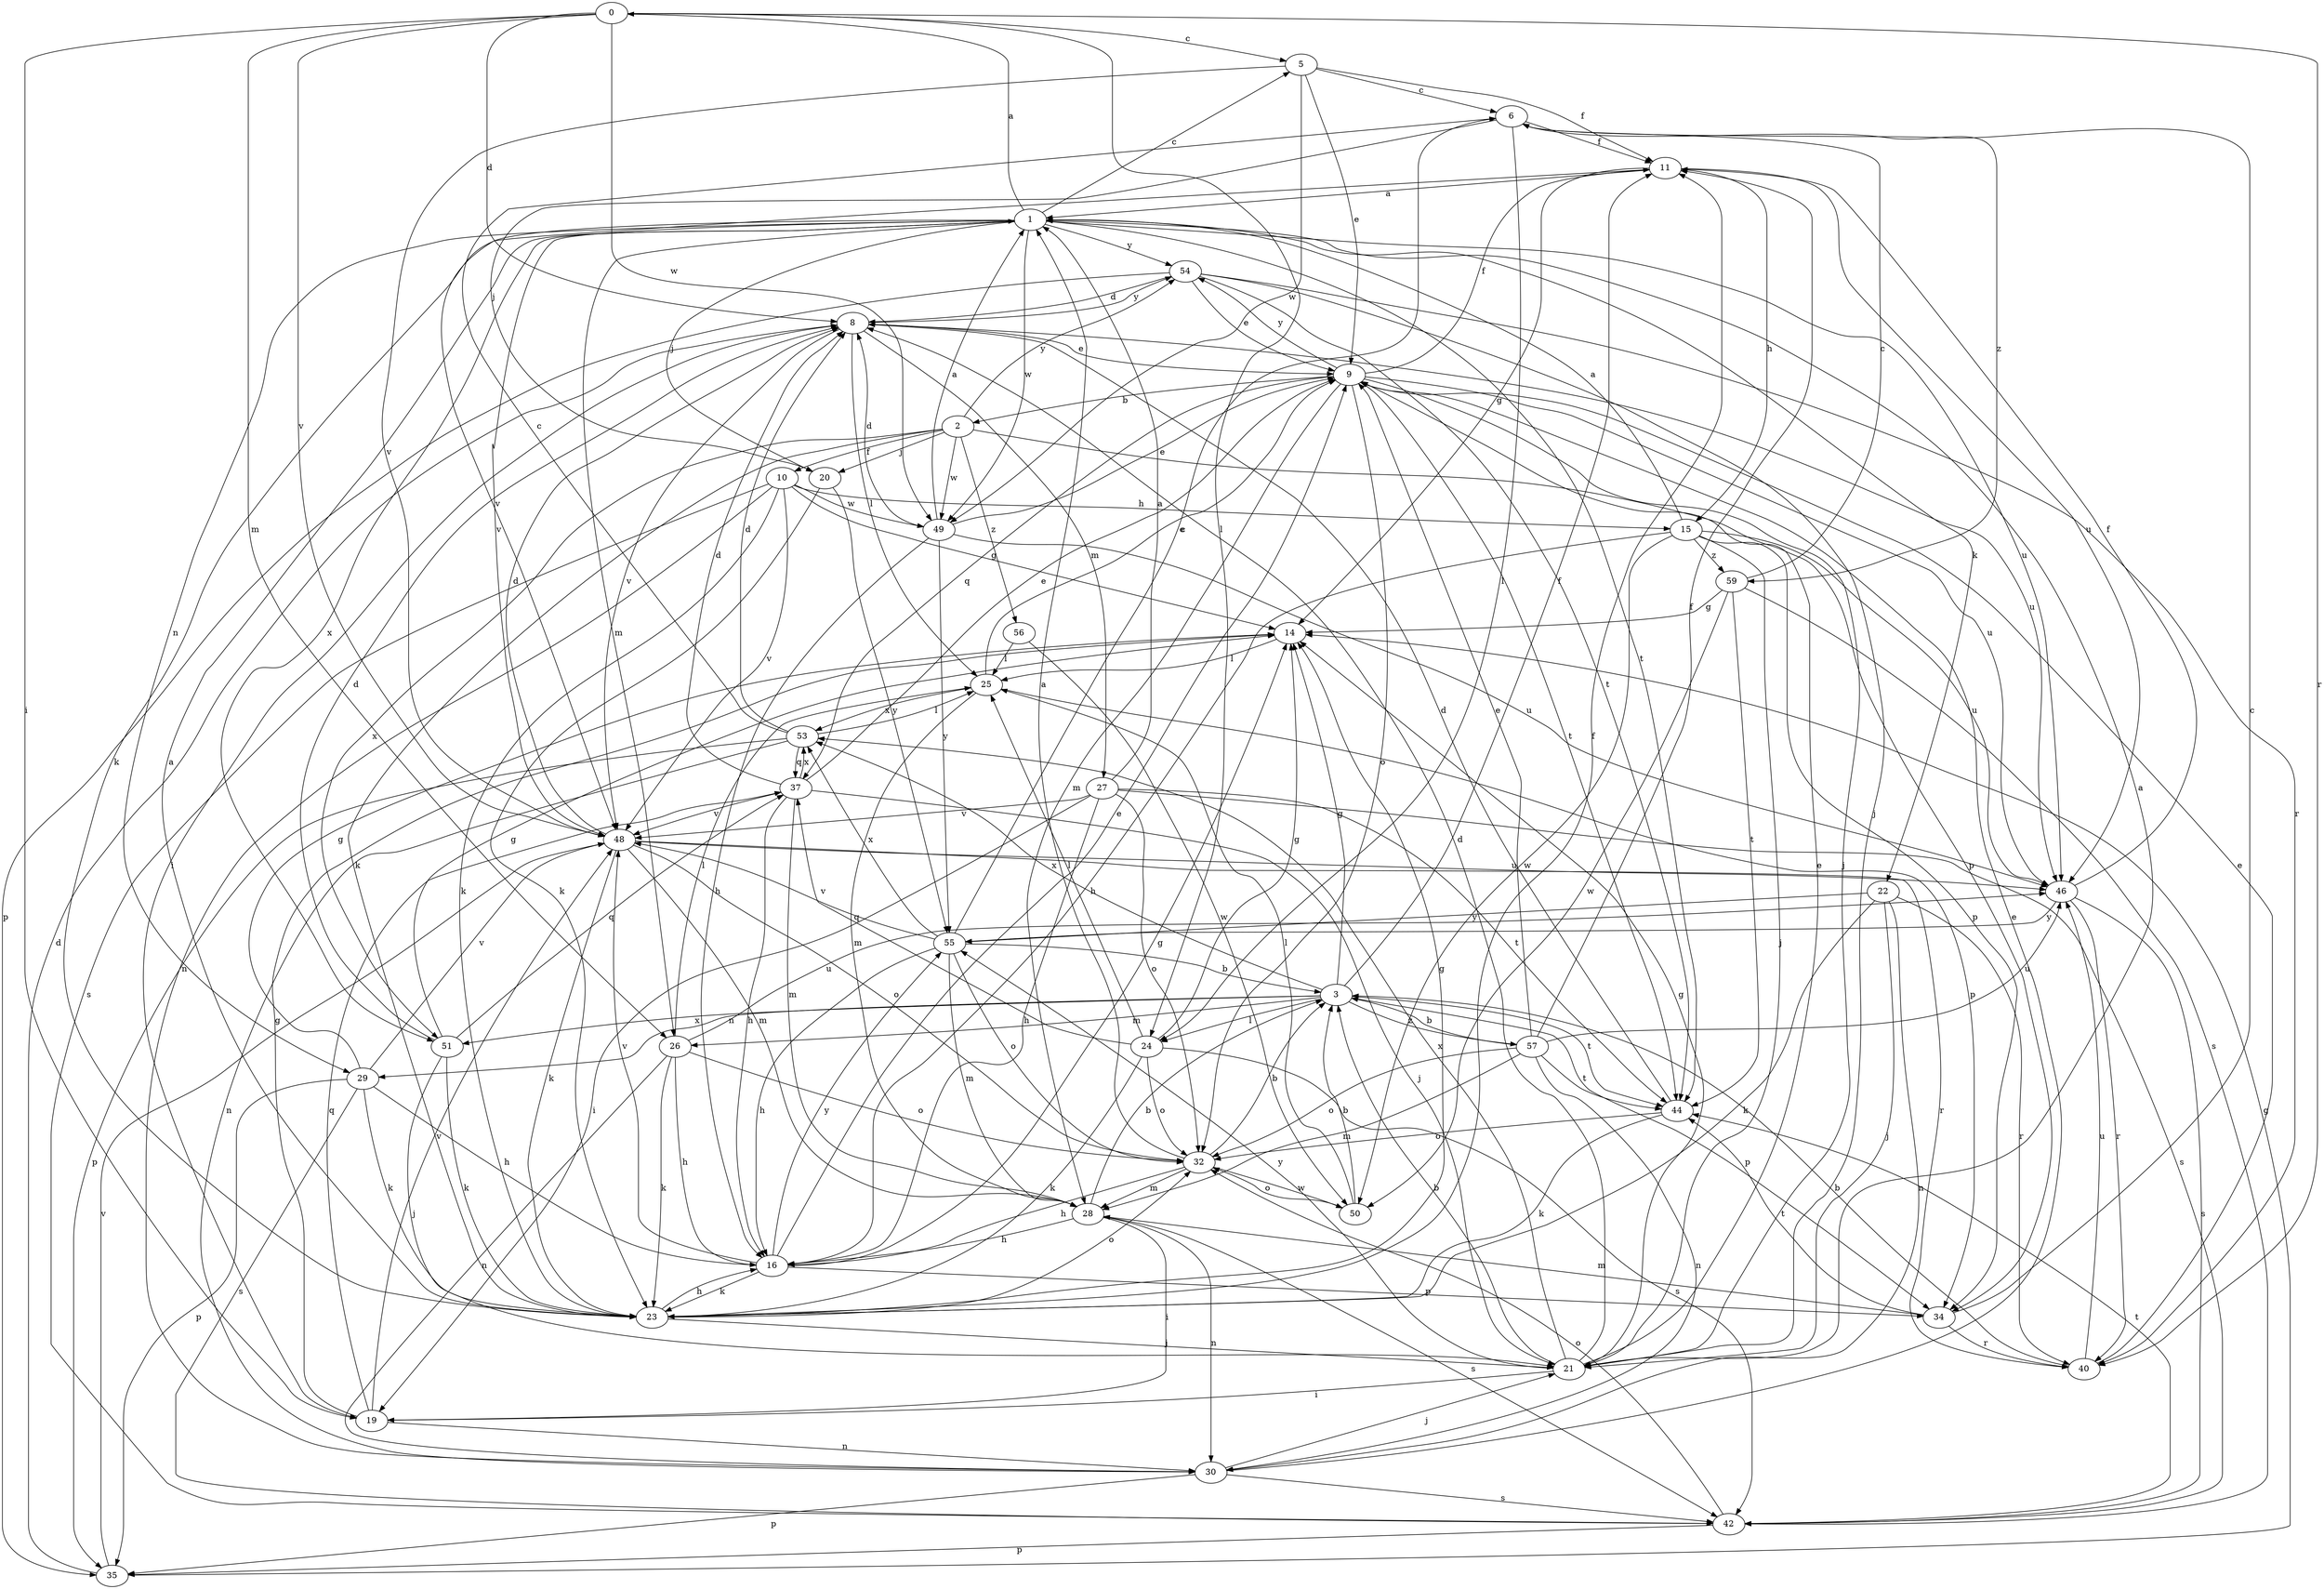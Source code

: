 strict digraph  {
0;
1;
2;
3;
5;
6;
8;
9;
10;
11;
14;
15;
16;
19;
20;
21;
22;
23;
24;
25;
26;
27;
28;
29;
30;
32;
34;
35;
37;
40;
42;
44;
46;
48;
49;
50;
51;
53;
54;
55;
56;
57;
59;
0 -> 5  [label=c];
0 -> 8  [label=d];
0 -> 19  [label=i];
0 -> 24  [label=l];
0 -> 26  [label=m];
0 -> 40  [label=r];
0 -> 48  [label=v];
0 -> 49  [label=w];
1 -> 0  [label=a];
1 -> 5  [label=c];
1 -> 20  [label=j];
1 -> 22  [label=k];
1 -> 23  [label=k];
1 -> 26  [label=m];
1 -> 29  [label=n];
1 -> 44  [label=t];
1 -> 46  [label=u];
1 -> 48  [label=v];
1 -> 49  [label=w];
1 -> 51  [label=x];
1 -> 54  [label=y];
2 -> 10  [label=f];
2 -> 20  [label=j];
2 -> 23  [label=k];
2 -> 34  [label=p];
2 -> 49  [label=w];
2 -> 51  [label=x];
2 -> 54  [label=y];
2 -> 56  [label=z];
3 -> 11  [label=f];
3 -> 14  [label=g];
3 -> 24  [label=l];
3 -> 26  [label=m];
3 -> 29  [label=n];
3 -> 34  [label=p];
3 -> 44  [label=t];
3 -> 51  [label=x];
3 -> 53  [label=x];
3 -> 57  [label=z];
5 -> 6  [label=c];
5 -> 9  [label=e];
5 -> 11  [label=f];
5 -> 48  [label=v];
5 -> 49  [label=w];
6 -> 11  [label=f];
6 -> 20  [label=j];
6 -> 24  [label=l];
6 -> 59  [label=z];
8 -> 9  [label=e];
8 -> 19  [label=i];
8 -> 25  [label=l];
8 -> 27  [label=m];
8 -> 46  [label=u];
8 -> 48  [label=v];
8 -> 54  [label=y];
9 -> 2  [label=b];
9 -> 11  [label=f];
9 -> 21  [label=j];
9 -> 28  [label=m];
9 -> 32  [label=o];
9 -> 37  [label=q];
9 -> 44  [label=t];
9 -> 46  [label=u];
9 -> 54  [label=y];
10 -> 14  [label=g];
10 -> 15  [label=h];
10 -> 23  [label=k];
10 -> 30  [label=n];
10 -> 42  [label=s];
10 -> 48  [label=v];
10 -> 49  [label=w];
11 -> 1  [label=a];
11 -> 14  [label=g];
11 -> 15  [label=h];
11 -> 46  [label=u];
11 -> 48  [label=v];
14 -> 25  [label=l];
15 -> 1  [label=a];
15 -> 16  [label=h];
15 -> 21  [label=j];
15 -> 34  [label=p];
15 -> 46  [label=u];
15 -> 50  [label=w];
15 -> 59  [label=z];
16 -> 9  [label=e];
16 -> 14  [label=g];
16 -> 23  [label=k];
16 -> 34  [label=p];
16 -> 48  [label=v];
16 -> 55  [label=y];
19 -> 14  [label=g];
19 -> 30  [label=n];
19 -> 37  [label=q];
19 -> 48  [label=v];
20 -> 23  [label=k];
20 -> 55  [label=y];
21 -> 1  [label=a];
21 -> 3  [label=b];
21 -> 8  [label=d];
21 -> 9  [label=e];
21 -> 14  [label=g];
21 -> 19  [label=i];
21 -> 53  [label=x];
21 -> 55  [label=y];
22 -> 21  [label=j];
22 -> 23  [label=k];
22 -> 30  [label=n];
22 -> 40  [label=r];
22 -> 55  [label=y];
23 -> 1  [label=a];
23 -> 11  [label=f];
23 -> 14  [label=g];
23 -> 16  [label=h];
23 -> 21  [label=j];
23 -> 32  [label=o];
24 -> 14  [label=g];
24 -> 23  [label=k];
24 -> 25  [label=l];
24 -> 32  [label=o];
24 -> 37  [label=q];
24 -> 42  [label=s];
25 -> 9  [label=e];
25 -> 28  [label=m];
25 -> 34  [label=p];
25 -> 53  [label=x];
26 -> 16  [label=h];
26 -> 23  [label=k];
26 -> 25  [label=l];
26 -> 30  [label=n];
26 -> 32  [label=o];
26 -> 46  [label=u];
27 -> 1  [label=a];
27 -> 16  [label=h];
27 -> 19  [label=i];
27 -> 32  [label=o];
27 -> 42  [label=s];
27 -> 44  [label=t];
27 -> 48  [label=v];
28 -> 3  [label=b];
28 -> 16  [label=h];
28 -> 19  [label=i];
28 -> 30  [label=n];
28 -> 42  [label=s];
29 -> 14  [label=g];
29 -> 16  [label=h];
29 -> 23  [label=k];
29 -> 35  [label=p];
29 -> 42  [label=s];
29 -> 48  [label=v];
30 -> 9  [label=e];
30 -> 21  [label=j];
30 -> 35  [label=p];
30 -> 42  [label=s];
32 -> 1  [label=a];
32 -> 3  [label=b];
32 -> 16  [label=h];
32 -> 28  [label=m];
32 -> 50  [label=w];
34 -> 6  [label=c];
34 -> 28  [label=m];
34 -> 40  [label=r];
34 -> 44  [label=t];
35 -> 8  [label=d];
35 -> 14  [label=g];
35 -> 48  [label=v];
37 -> 8  [label=d];
37 -> 9  [label=e];
37 -> 16  [label=h];
37 -> 21  [label=j];
37 -> 28  [label=m];
37 -> 48  [label=v];
37 -> 53  [label=x];
40 -> 3  [label=b];
40 -> 9  [label=e];
40 -> 46  [label=u];
42 -> 32  [label=o];
42 -> 35  [label=p];
42 -> 44  [label=t];
44 -> 8  [label=d];
44 -> 23  [label=k];
44 -> 32  [label=o];
46 -> 11  [label=f];
46 -> 40  [label=r];
46 -> 42  [label=s];
46 -> 55  [label=y];
48 -> 8  [label=d];
48 -> 23  [label=k];
48 -> 28  [label=m];
48 -> 32  [label=o];
48 -> 40  [label=r];
48 -> 46  [label=u];
49 -> 1  [label=a];
49 -> 8  [label=d];
49 -> 9  [label=e];
49 -> 16  [label=h];
49 -> 46  [label=u];
49 -> 55  [label=y];
50 -> 3  [label=b];
50 -> 25  [label=l];
50 -> 32  [label=o];
51 -> 8  [label=d];
51 -> 14  [label=g];
51 -> 21  [label=j];
51 -> 23  [label=k];
51 -> 37  [label=q];
53 -> 6  [label=c];
53 -> 8  [label=d];
53 -> 25  [label=l];
53 -> 30  [label=n];
53 -> 35  [label=p];
53 -> 37  [label=q];
54 -> 8  [label=d];
54 -> 9  [label=e];
54 -> 21  [label=j];
54 -> 35  [label=p];
54 -> 40  [label=r];
54 -> 44  [label=t];
55 -> 3  [label=b];
55 -> 6  [label=c];
55 -> 16  [label=h];
55 -> 28  [label=m];
55 -> 32  [label=o];
55 -> 48  [label=v];
55 -> 53  [label=x];
56 -> 25  [label=l];
56 -> 50  [label=w];
57 -> 3  [label=b];
57 -> 9  [label=e];
57 -> 11  [label=f];
57 -> 28  [label=m];
57 -> 30  [label=n];
57 -> 32  [label=o];
57 -> 44  [label=t];
57 -> 46  [label=u];
59 -> 6  [label=c];
59 -> 14  [label=g];
59 -> 42  [label=s];
59 -> 44  [label=t];
59 -> 50  [label=w];
}
